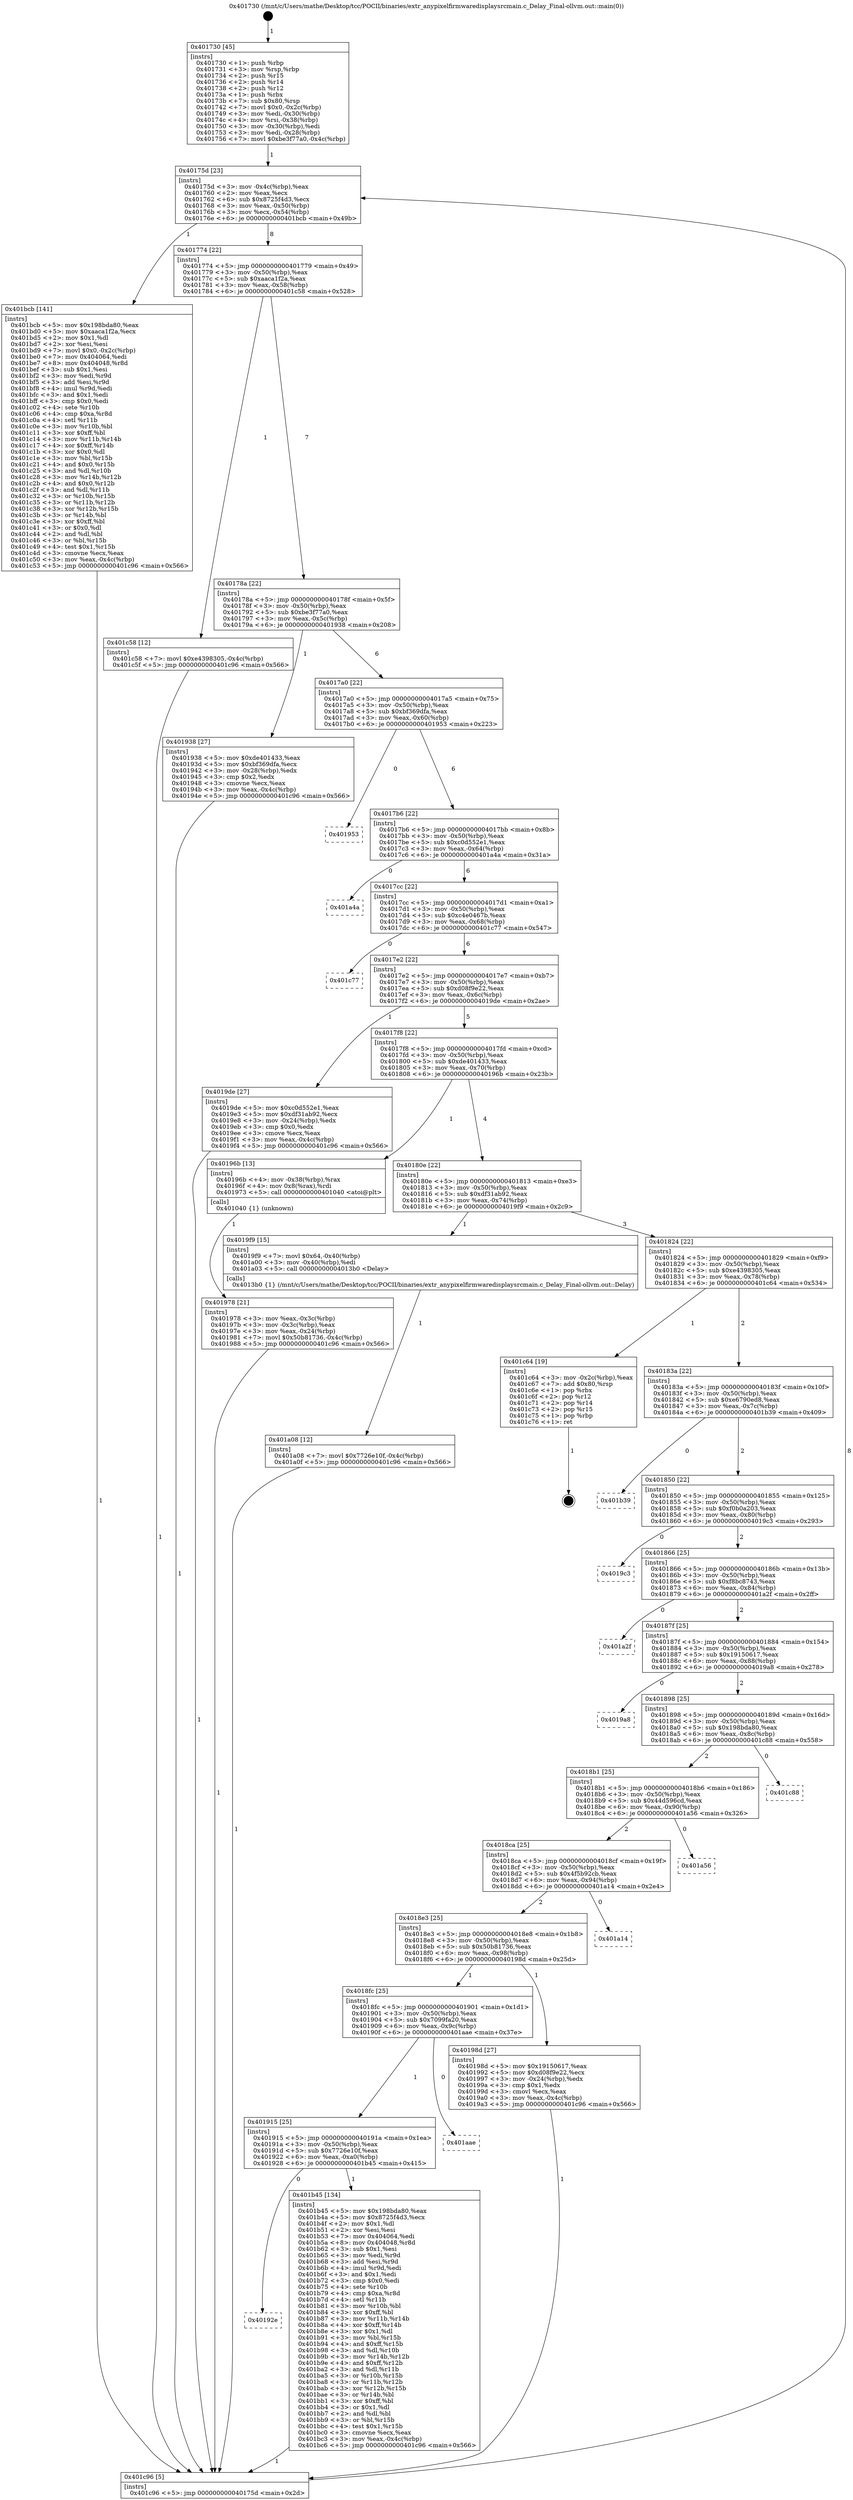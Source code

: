 digraph "0x401730" {
  label = "0x401730 (/mnt/c/Users/mathe/Desktop/tcc/POCII/binaries/extr_anypixelfirmwaredisplaysrcmain.c_Delay_Final-ollvm.out::main(0))"
  labelloc = "t"
  node[shape=record]

  Entry [label="",width=0.3,height=0.3,shape=circle,fillcolor=black,style=filled]
  "0x40175d" [label="{
     0x40175d [23]\l
     | [instrs]\l
     &nbsp;&nbsp;0x40175d \<+3\>: mov -0x4c(%rbp),%eax\l
     &nbsp;&nbsp;0x401760 \<+2\>: mov %eax,%ecx\l
     &nbsp;&nbsp;0x401762 \<+6\>: sub $0x8725f4d3,%ecx\l
     &nbsp;&nbsp;0x401768 \<+3\>: mov %eax,-0x50(%rbp)\l
     &nbsp;&nbsp;0x40176b \<+3\>: mov %ecx,-0x54(%rbp)\l
     &nbsp;&nbsp;0x40176e \<+6\>: je 0000000000401bcb \<main+0x49b\>\l
  }"]
  "0x401bcb" [label="{
     0x401bcb [141]\l
     | [instrs]\l
     &nbsp;&nbsp;0x401bcb \<+5\>: mov $0x198bda80,%eax\l
     &nbsp;&nbsp;0x401bd0 \<+5\>: mov $0xaaca1f2a,%ecx\l
     &nbsp;&nbsp;0x401bd5 \<+2\>: mov $0x1,%dl\l
     &nbsp;&nbsp;0x401bd7 \<+2\>: xor %esi,%esi\l
     &nbsp;&nbsp;0x401bd9 \<+7\>: movl $0x0,-0x2c(%rbp)\l
     &nbsp;&nbsp;0x401be0 \<+7\>: mov 0x404064,%edi\l
     &nbsp;&nbsp;0x401be7 \<+8\>: mov 0x404048,%r8d\l
     &nbsp;&nbsp;0x401bef \<+3\>: sub $0x1,%esi\l
     &nbsp;&nbsp;0x401bf2 \<+3\>: mov %edi,%r9d\l
     &nbsp;&nbsp;0x401bf5 \<+3\>: add %esi,%r9d\l
     &nbsp;&nbsp;0x401bf8 \<+4\>: imul %r9d,%edi\l
     &nbsp;&nbsp;0x401bfc \<+3\>: and $0x1,%edi\l
     &nbsp;&nbsp;0x401bff \<+3\>: cmp $0x0,%edi\l
     &nbsp;&nbsp;0x401c02 \<+4\>: sete %r10b\l
     &nbsp;&nbsp;0x401c06 \<+4\>: cmp $0xa,%r8d\l
     &nbsp;&nbsp;0x401c0a \<+4\>: setl %r11b\l
     &nbsp;&nbsp;0x401c0e \<+3\>: mov %r10b,%bl\l
     &nbsp;&nbsp;0x401c11 \<+3\>: xor $0xff,%bl\l
     &nbsp;&nbsp;0x401c14 \<+3\>: mov %r11b,%r14b\l
     &nbsp;&nbsp;0x401c17 \<+4\>: xor $0xff,%r14b\l
     &nbsp;&nbsp;0x401c1b \<+3\>: xor $0x0,%dl\l
     &nbsp;&nbsp;0x401c1e \<+3\>: mov %bl,%r15b\l
     &nbsp;&nbsp;0x401c21 \<+4\>: and $0x0,%r15b\l
     &nbsp;&nbsp;0x401c25 \<+3\>: and %dl,%r10b\l
     &nbsp;&nbsp;0x401c28 \<+3\>: mov %r14b,%r12b\l
     &nbsp;&nbsp;0x401c2b \<+4\>: and $0x0,%r12b\l
     &nbsp;&nbsp;0x401c2f \<+3\>: and %dl,%r11b\l
     &nbsp;&nbsp;0x401c32 \<+3\>: or %r10b,%r15b\l
     &nbsp;&nbsp;0x401c35 \<+3\>: or %r11b,%r12b\l
     &nbsp;&nbsp;0x401c38 \<+3\>: xor %r12b,%r15b\l
     &nbsp;&nbsp;0x401c3b \<+3\>: or %r14b,%bl\l
     &nbsp;&nbsp;0x401c3e \<+3\>: xor $0xff,%bl\l
     &nbsp;&nbsp;0x401c41 \<+3\>: or $0x0,%dl\l
     &nbsp;&nbsp;0x401c44 \<+2\>: and %dl,%bl\l
     &nbsp;&nbsp;0x401c46 \<+3\>: or %bl,%r15b\l
     &nbsp;&nbsp;0x401c49 \<+4\>: test $0x1,%r15b\l
     &nbsp;&nbsp;0x401c4d \<+3\>: cmovne %ecx,%eax\l
     &nbsp;&nbsp;0x401c50 \<+3\>: mov %eax,-0x4c(%rbp)\l
     &nbsp;&nbsp;0x401c53 \<+5\>: jmp 0000000000401c96 \<main+0x566\>\l
  }"]
  "0x401774" [label="{
     0x401774 [22]\l
     | [instrs]\l
     &nbsp;&nbsp;0x401774 \<+5\>: jmp 0000000000401779 \<main+0x49\>\l
     &nbsp;&nbsp;0x401779 \<+3\>: mov -0x50(%rbp),%eax\l
     &nbsp;&nbsp;0x40177c \<+5\>: sub $0xaaca1f2a,%eax\l
     &nbsp;&nbsp;0x401781 \<+3\>: mov %eax,-0x58(%rbp)\l
     &nbsp;&nbsp;0x401784 \<+6\>: je 0000000000401c58 \<main+0x528\>\l
  }"]
  Exit [label="",width=0.3,height=0.3,shape=circle,fillcolor=black,style=filled,peripheries=2]
  "0x401c58" [label="{
     0x401c58 [12]\l
     | [instrs]\l
     &nbsp;&nbsp;0x401c58 \<+7\>: movl $0xe4398305,-0x4c(%rbp)\l
     &nbsp;&nbsp;0x401c5f \<+5\>: jmp 0000000000401c96 \<main+0x566\>\l
  }"]
  "0x40178a" [label="{
     0x40178a [22]\l
     | [instrs]\l
     &nbsp;&nbsp;0x40178a \<+5\>: jmp 000000000040178f \<main+0x5f\>\l
     &nbsp;&nbsp;0x40178f \<+3\>: mov -0x50(%rbp),%eax\l
     &nbsp;&nbsp;0x401792 \<+5\>: sub $0xbe3f77a0,%eax\l
     &nbsp;&nbsp;0x401797 \<+3\>: mov %eax,-0x5c(%rbp)\l
     &nbsp;&nbsp;0x40179a \<+6\>: je 0000000000401938 \<main+0x208\>\l
  }"]
  "0x40192e" [label="{
     0x40192e\l
  }", style=dashed]
  "0x401938" [label="{
     0x401938 [27]\l
     | [instrs]\l
     &nbsp;&nbsp;0x401938 \<+5\>: mov $0xde401433,%eax\l
     &nbsp;&nbsp;0x40193d \<+5\>: mov $0xbf369dfa,%ecx\l
     &nbsp;&nbsp;0x401942 \<+3\>: mov -0x28(%rbp),%edx\l
     &nbsp;&nbsp;0x401945 \<+3\>: cmp $0x2,%edx\l
     &nbsp;&nbsp;0x401948 \<+3\>: cmovne %ecx,%eax\l
     &nbsp;&nbsp;0x40194b \<+3\>: mov %eax,-0x4c(%rbp)\l
     &nbsp;&nbsp;0x40194e \<+5\>: jmp 0000000000401c96 \<main+0x566\>\l
  }"]
  "0x4017a0" [label="{
     0x4017a0 [22]\l
     | [instrs]\l
     &nbsp;&nbsp;0x4017a0 \<+5\>: jmp 00000000004017a5 \<main+0x75\>\l
     &nbsp;&nbsp;0x4017a5 \<+3\>: mov -0x50(%rbp),%eax\l
     &nbsp;&nbsp;0x4017a8 \<+5\>: sub $0xbf369dfa,%eax\l
     &nbsp;&nbsp;0x4017ad \<+3\>: mov %eax,-0x60(%rbp)\l
     &nbsp;&nbsp;0x4017b0 \<+6\>: je 0000000000401953 \<main+0x223\>\l
  }"]
  "0x401c96" [label="{
     0x401c96 [5]\l
     | [instrs]\l
     &nbsp;&nbsp;0x401c96 \<+5\>: jmp 000000000040175d \<main+0x2d\>\l
  }"]
  "0x401730" [label="{
     0x401730 [45]\l
     | [instrs]\l
     &nbsp;&nbsp;0x401730 \<+1\>: push %rbp\l
     &nbsp;&nbsp;0x401731 \<+3\>: mov %rsp,%rbp\l
     &nbsp;&nbsp;0x401734 \<+2\>: push %r15\l
     &nbsp;&nbsp;0x401736 \<+2\>: push %r14\l
     &nbsp;&nbsp;0x401738 \<+2\>: push %r12\l
     &nbsp;&nbsp;0x40173a \<+1\>: push %rbx\l
     &nbsp;&nbsp;0x40173b \<+7\>: sub $0x80,%rsp\l
     &nbsp;&nbsp;0x401742 \<+7\>: movl $0x0,-0x2c(%rbp)\l
     &nbsp;&nbsp;0x401749 \<+3\>: mov %edi,-0x30(%rbp)\l
     &nbsp;&nbsp;0x40174c \<+4\>: mov %rsi,-0x38(%rbp)\l
     &nbsp;&nbsp;0x401750 \<+3\>: mov -0x30(%rbp),%edi\l
     &nbsp;&nbsp;0x401753 \<+3\>: mov %edi,-0x28(%rbp)\l
     &nbsp;&nbsp;0x401756 \<+7\>: movl $0xbe3f77a0,-0x4c(%rbp)\l
  }"]
  "0x401b45" [label="{
     0x401b45 [134]\l
     | [instrs]\l
     &nbsp;&nbsp;0x401b45 \<+5\>: mov $0x198bda80,%eax\l
     &nbsp;&nbsp;0x401b4a \<+5\>: mov $0x8725f4d3,%ecx\l
     &nbsp;&nbsp;0x401b4f \<+2\>: mov $0x1,%dl\l
     &nbsp;&nbsp;0x401b51 \<+2\>: xor %esi,%esi\l
     &nbsp;&nbsp;0x401b53 \<+7\>: mov 0x404064,%edi\l
     &nbsp;&nbsp;0x401b5a \<+8\>: mov 0x404048,%r8d\l
     &nbsp;&nbsp;0x401b62 \<+3\>: sub $0x1,%esi\l
     &nbsp;&nbsp;0x401b65 \<+3\>: mov %edi,%r9d\l
     &nbsp;&nbsp;0x401b68 \<+3\>: add %esi,%r9d\l
     &nbsp;&nbsp;0x401b6b \<+4\>: imul %r9d,%edi\l
     &nbsp;&nbsp;0x401b6f \<+3\>: and $0x1,%edi\l
     &nbsp;&nbsp;0x401b72 \<+3\>: cmp $0x0,%edi\l
     &nbsp;&nbsp;0x401b75 \<+4\>: sete %r10b\l
     &nbsp;&nbsp;0x401b79 \<+4\>: cmp $0xa,%r8d\l
     &nbsp;&nbsp;0x401b7d \<+4\>: setl %r11b\l
     &nbsp;&nbsp;0x401b81 \<+3\>: mov %r10b,%bl\l
     &nbsp;&nbsp;0x401b84 \<+3\>: xor $0xff,%bl\l
     &nbsp;&nbsp;0x401b87 \<+3\>: mov %r11b,%r14b\l
     &nbsp;&nbsp;0x401b8a \<+4\>: xor $0xff,%r14b\l
     &nbsp;&nbsp;0x401b8e \<+3\>: xor $0x1,%dl\l
     &nbsp;&nbsp;0x401b91 \<+3\>: mov %bl,%r15b\l
     &nbsp;&nbsp;0x401b94 \<+4\>: and $0xff,%r15b\l
     &nbsp;&nbsp;0x401b98 \<+3\>: and %dl,%r10b\l
     &nbsp;&nbsp;0x401b9b \<+3\>: mov %r14b,%r12b\l
     &nbsp;&nbsp;0x401b9e \<+4\>: and $0xff,%r12b\l
     &nbsp;&nbsp;0x401ba2 \<+3\>: and %dl,%r11b\l
     &nbsp;&nbsp;0x401ba5 \<+3\>: or %r10b,%r15b\l
     &nbsp;&nbsp;0x401ba8 \<+3\>: or %r11b,%r12b\l
     &nbsp;&nbsp;0x401bab \<+3\>: xor %r12b,%r15b\l
     &nbsp;&nbsp;0x401bae \<+3\>: or %r14b,%bl\l
     &nbsp;&nbsp;0x401bb1 \<+3\>: xor $0xff,%bl\l
     &nbsp;&nbsp;0x401bb4 \<+3\>: or $0x1,%dl\l
     &nbsp;&nbsp;0x401bb7 \<+2\>: and %dl,%bl\l
     &nbsp;&nbsp;0x401bb9 \<+3\>: or %bl,%r15b\l
     &nbsp;&nbsp;0x401bbc \<+4\>: test $0x1,%r15b\l
     &nbsp;&nbsp;0x401bc0 \<+3\>: cmovne %ecx,%eax\l
     &nbsp;&nbsp;0x401bc3 \<+3\>: mov %eax,-0x4c(%rbp)\l
     &nbsp;&nbsp;0x401bc6 \<+5\>: jmp 0000000000401c96 \<main+0x566\>\l
  }"]
  "0x401953" [label="{
     0x401953\l
  }", style=dashed]
  "0x4017b6" [label="{
     0x4017b6 [22]\l
     | [instrs]\l
     &nbsp;&nbsp;0x4017b6 \<+5\>: jmp 00000000004017bb \<main+0x8b\>\l
     &nbsp;&nbsp;0x4017bb \<+3\>: mov -0x50(%rbp),%eax\l
     &nbsp;&nbsp;0x4017be \<+5\>: sub $0xc0d552e1,%eax\l
     &nbsp;&nbsp;0x4017c3 \<+3\>: mov %eax,-0x64(%rbp)\l
     &nbsp;&nbsp;0x4017c6 \<+6\>: je 0000000000401a4a \<main+0x31a\>\l
  }"]
  "0x401915" [label="{
     0x401915 [25]\l
     | [instrs]\l
     &nbsp;&nbsp;0x401915 \<+5\>: jmp 000000000040191a \<main+0x1ea\>\l
     &nbsp;&nbsp;0x40191a \<+3\>: mov -0x50(%rbp),%eax\l
     &nbsp;&nbsp;0x40191d \<+5\>: sub $0x7726e10f,%eax\l
     &nbsp;&nbsp;0x401922 \<+6\>: mov %eax,-0xa0(%rbp)\l
     &nbsp;&nbsp;0x401928 \<+6\>: je 0000000000401b45 \<main+0x415\>\l
  }"]
  "0x401a4a" [label="{
     0x401a4a\l
  }", style=dashed]
  "0x4017cc" [label="{
     0x4017cc [22]\l
     | [instrs]\l
     &nbsp;&nbsp;0x4017cc \<+5\>: jmp 00000000004017d1 \<main+0xa1\>\l
     &nbsp;&nbsp;0x4017d1 \<+3\>: mov -0x50(%rbp),%eax\l
     &nbsp;&nbsp;0x4017d4 \<+5\>: sub $0xc4e0467b,%eax\l
     &nbsp;&nbsp;0x4017d9 \<+3\>: mov %eax,-0x68(%rbp)\l
     &nbsp;&nbsp;0x4017dc \<+6\>: je 0000000000401c77 \<main+0x547\>\l
  }"]
  "0x401aae" [label="{
     0x401aae\l
  }", style=dashed]
  "0x401c77" [label="{
     0x401c77\l
  }", style=dashed]
  "0x4017e2" [label="{
     0x4017e2 [22]\l
     | [instrs]\l
     &nbsp;&nbsp;0x4017e2 \<+5\>: jmp 00000000004017e7 \<main+0xb7\>\l
     &nbsp;&nbsp;0x4017e7 \<+3\>: mov -0x50(%rbp),%eax\l
     &nbsp;&nbsp;0x4017ea \<+5\>: sub $0xd08f9e22,%eax\l
     &nbsp;&nbsp;0x4017ef \<+3\>: mov %eax,-0x6c(%rbp)\l
     &nbsp;&nbsp;0x4017f2 \<+6\>: je 00000000004019de \<main+0x2ae\>\l
  }"]
  "0x401a08" [label="{
     0x401a08 [12]\l
     | [instrs]\l
     &nbsp;&nbsp;0x401a08 \<+7\>: movl $0x7726e10f,-0x4c(%rbp)\l
     &nbsp;&nbsp;0x401a0f \<+5\>: jmp 0000000000401c96 \<main+0x566\>\l
  }"]
  "0x4019de" [label="{
     0x4019de [27]\l
     | [instrs]\l
     &nbsp;&nbsp;0x4019de \<+5\>: mov $0xc0d552e1,%eax\l
     &nbsp;&nbsp;0x4019e3 \<+5\>: mov $0xdf31ab92,%ecx\l
     &nbsp;&nbsp;0x4019e8 \<+3\>: mov -0x24(%rbp),%edx\l
     &nbsp;&nbsp;0x4019eb \<+3\>: cmp $0x0,%edx\l
     &nbsp;&nbsp;0x4019ee \<+3\>: cmove %ecx,%eax\l
     &nbsp;&nbsp;0x4019f1 \<+3\>: mov %eax,-0x4c(%rbp)\l
     &nbsp;&nbsp;0x4019f4 \<+5\>: jmp 0000000000401c96 \<main+0x566\>\l
  }"]
  "0x4017f8" [label="{
     0x4017f8 [22]\l
     | [instrs]\l
     &nbsp;&nbsp;0x4017f8 \<+5\>: jmp 00000000004017fd \<main+0xcd\>\l
     &nbsp;&nbsp;0x4017fd \<+3\>: mov -0x50(%rbp),%eax\l
     &nbsp;&nbsp;0x401800 \<+5\>: sub $0xde401433,%eax\l
     &nbsp;&nbsp;0x401805 \<+3\>: mov %eax,-0x70(%rbp)\l
     &nbsp;&nbsp;0x401808 \<+6\>: je 000000000040196b \<main+0x23b\>\l
  }"]
  "0x4018fc" [label="{
     0x4018fc [25]\l
     | [instrs]\l
     &nbsp;&nbsp;0x4018fc \<+5\>: jmp 0000000000401901 \<main+0x1d1\>\l
     &nbsp;&nbsp;0x401901 \<+3\>: mov -0x50(%rbp),%eax\l
     &nbsp;&nbsp;0x401904 \<+5\>: sub $0x7099fa20,%eax\l
     &nbsp;&nbsp;0x401909 \<+6\>: mov %eax,-0x9c(%rbp)\l
     &nbsp;&nbsp;0x40190f \<+6\>: je 0000000000401aae \<main+0x37e\>\l
  }"]
  "0x40196b" [label="{
     0x40196b [13]\l
     | [instrs]\l
     &nbsp;&nbsp;0x40196b \<+4\>: mov -0x38(%rbp),%rax\l
     &nbsp;&nbsp;0x40196f \<+4\>: mov 0x8(%rax),%rdi\l
     &nbsp;&nbsp;0x401973 \<+5\>: call 0000000000401040 \<atoi@plt\>\l
     | [calls]\l
     &nbsp;&nbsp;0x401040 \{1\} (unknown)\l
  }"]
  "0x40180e" [label="{
     0x40180e [22]\l
     | [instrs]\l
     &nbsp;&nbsp;0x40180e \<+5\>: jmp 0000000000401813 \<main+0xe3\>\l
     &nbsp;&nbsp;0x401813 \<+3\>: mov -0x50(%rbp),%eax\l
     &nbsp;&nbsp;0x401816 \<+5\>: sub $0xdf31ab92,%eax\l
     &nbsp;&nbsp;0x40181b \<+3\>: mov %eax,-0x74(%rbp)\l
     &nbsp;&nbsp;0x40181e \<+6\>: je 00000000004019f9 \<main+0x2c9\>\l
  }"]
  "0x401978" [label="{
     0x401978 [21]\l
     | [instrs]\l
     &nbsp;&nbsp;0x401978 \<+3\>: mov %eax,-0x3c(%rbp)\l
     &nbsp;&nbsp;0x40197b \<+3\>: mov -0x3c(%rbp),%eax\l
     &nbsp;&nbsp;0x40197e \<+3\>: mov %eax,-0x24(%rbp)\l
     &nbsp;&nbsp;0x401981 \<+7\>: movl $0x50b81736,-0x4c(%rbp)\l
     &nbsp;&nbsp;0x401988 \<+5\>: jmp 0000000000401c96 \<main+0x566\>\l
  }"]
  "0x40198d" [label="{
     0x40198d [27]\l
     | [instrs]\l
     &nbsp;&nbsp;0x40198d \<+5\>: mov $0x19150617,%eax\l
     &nbsp;&nbsp;0x401992 \<+5\>: mov $0xd08f9e22,%ecx\l
     &nbsp;&nbsp;0x401997 \<+3\>: mov -0x24(%rbp),%edx\l
     &nbsp;&nbsp;0x40199a \<+3\>: cmp $0x1,%edx\l
     &nbsp;&nbsp;0x40199d \<+3\>: cmovl %ecx,%eax\l
     &nbsp;&nbsp;0x4019a0 \<+3\>: mov %eax,-0x4c(%rbp)\l
     &nbsp;&nbsp;0x4019a3 \<+5\>: jmp 0000000000401c96 \<main+0x566\>\l
  }"]
  "0x4019f9" [label="{
     0x4019f9 [15]\l
     | [instrs]\l
     &nbsp;&nbsp;0x4019f9 \<+7\>: movl $0x64,-0x40(%rbp)\l
     &nbsp;&nbsp;0x401a00 \<+3\>: mov -0x40(%rbp),%edi\l
     &nbsp;&nbsp;0x401a03 \<+5\>: call 00000000004013b0 \<Delay\>\l
     | [calls]\l
     &nbsp;&nbsp;0x4013b0 \{1\} (/mnt/c/Users/mathe/Desktop/tcc/POCII/binaries/extr_anypixelfirmwaredisplaysrcmain.c_Delay_Final-ollvm.out::Delay)\l
  }"]
  "0x401824" [label="{
     0x401824 [22]\l
     | [instrs]\l
     &nbsp;&nbsp;0x401824 \<+5\>: jmp 0000000000401829 \<main+0xf9\>\l
     &nbsp;&nbsp;0x401829 \<+3\>: mov -0x50(%rbp),%eax\l
     &nbsp;&nbsp;0x40182c \<+5\>: sub $0xe4398305,%eax\l
     &nbsp;&nbsp;0x401831 \<+3\>: mov %eax,-0x78(%rbp)\l
     &nbsp;&nbsp;0x401834 \<+6\>: je 0000000000401c64 \<main+0x534\>\l
  }"]
  "0x4018e3" [label="{
     0x4018e3 [25]\l
     | [instrs]\l
     &nbsp;&nbsp;0x4018e3 \<+5\>: jmp 00000000004018e8 \<main+0x1b8\>\l
     &nbsp;&nbsp;0x4018e8 \<+3\>: mov -0x50(%rbp),%eax\l
     &nbsp;&nbsp;0x4018eb \<+5\>: sub $0x50b81736,%eax\l
     &nbsp;&nbsp;0x4018f0 \<+6\>: mov %eax,-0x98(%rbp)\l
     &nbsp;&nbsp;0x4018f6 \<+6\>: je 000000000040198d \<main+0x25d\>\l
  }"]
  "0x401c64" [label="{
     0x401c64 [19]\l
     | [instrs]\l
     &nbsp;&nbsp;0x401c64 \<+3\>: mov -0x2c(%rbp),%eax\l
     &nbsp;&nbsp;0x401c67 \<+7\>: add $0x80,%rsp\l
     &nbsp;&nbsp;0x401c6e \<+1\>: pop %rbx\l
     &nbsp;&nbsp;0x401c6f \<+2\>: pop %r12\l
     &nbsp;&nbsp;0x401c71 \<+2\>: pop %r14\l
     &nbsp;&nbsp;0x401c73 \<+2\>: pop %r15\l
     &nbsp;&nbsp;0x401c75 \<+1\>: pop %rbp\l
     &nbsp;&nbsp;0x401c76 \<+1\>: ret\l
  }"]
  "0x40183a" [label="{
     0x40183a [22]\l
     | [instrs]\l
     &nbsp;&nbsp;0x40183a \<+5\>: jmp 000000000040183f \<main+0x10f\>\l
     &nbsp;&nbsp;0x40183f \<+3\>: mov -0x50(%rbp),%eax\l
     &nbsp;&nbsp;0x401842 \<+5\>: sub $0xe6790ed8,%eax\l
     &nbsp;&nbsp;0x401847 \<+3\>: mov %eax,-0x7c(%rbp)\l
     &nbsp;&nbsp;0x40184a \<+6\>: je 0000000000401b39 \<main+0x409\>\l
  }"]
  "0x401a14" [label="{
     0x401a14\l
  }", style=dashed]
  "0x401b39" [label="{
     0x401b39\l
  }", style=dashed]
  "0x401850" [label="{
     0x401850 [22]\l
     | [instrs]\l
     &nbsp;&nbsp;0x401850 \<+5\>: jmp 0000000000401855 \<main+0x125\>\l
     &nbsp;&nbsp;0x401855 \<+3\>: mov -0x50(%rbp),%eax\l
     &nbsp;&nbsp;0x401858 \<+5\>: sub $0xf0b0a203,%eax\l
     &nbsp;&nbsp;0x40185d \<+3\>: mov %eax,-0x80(%rbp)\l
     &nbsp;&nbsp;0x401860 \<+6\>: je 00000000004019c3 \<main+0x293\>\l
  }"]
  "0x4018ca" [label="{
     0x4018ca [25]\l
     | [instrs]\l
     &nbsp;&nbsp;0x4018ca \<+5\>: jmp 00000000004018cf \<main+0x19f\>\l
     &nbsp;&nbsp;0x4018cf \<+3\>: mov -0x50(%rbp),%eax\l
     &nbsp;&nbsp;0x4018d2 \<+5\>: sub $0x4f5b92cb,%eax\l
     &nbsp;&nbsp;0x4018d7 \<+6\>: mov %eax,-0x94(%rbp)\l
     &nbsp;&nbsp;0x4018dd \<+6\>: je 0000000000401a14 \<main+0x2e4\>\l
  }"]
  "0x4019c3" [label="{
     0x4019c3\l
  }", style=dashed]
  "0x401866" [label="{
     0x401866 [25]\l
     | [instrs]\l
     &nbsp;&nbsp;0x401866 \<+5\>: jmp 000000000040186b \<main+0x13b\>\l
     &nbsp;&nbsp;0x40186b \<+3\>: mov -0x50(%rbp),%eax\l
     &nbsp;&nbsp;0x40186e \<+5\>: sub $0xf8bc8743,%eax\l
     &nbsp;&nbsp;0x401873 \<+6\>: mov %eax,-0x84(%rbp)\l
     &nbsp;&nbsp;0x401879 \<+6\>: je 0000000000401a2f \<main+0x2ff\>\l
  }"]
  "0x401a56" [label="{
     0x401a56\l
  }", style=dashed]
  "0x401a2f" [label="{
     0x401a2f\l
  }", style=dashed]
  "0x40187f" [label="{
     0x40187f [25]\l
     | [instrs]\l
     &nbsp;&nbsp;0x40187f \<+5\>: jmp 0000000000401884 \<main+0x154\>\l
     &nbsp;&nbsp;0x401884 \<+3\>: mov -0x50(%rbp),%eax\l
     &nbsp;&nbsp;0x401887 \<+5\>: sub $0x19150617,%eax\l
     &nbsp;&nbsp;0x40188c \<+6\>: mov %eax,-0x88(%rbp)\l
     &nbsp;&nbsp;0x401892 \<+6\>: je 00000000004019a8 \<main+0x278\>\l
  }"]
  "0x4018b1" [label="{
     0x4018b1 [25]\l
     | [instrs]\l
     &nbsp;&nbsp;0x4018b1 \<+5\>: jmp 00000000004018b6 \<main+0x186\>\l
     &nbsp;&nbsp;0x4018b6 \<+3\>: mov -0x50(%rbp),%eax\l
     &nbsp;&nbsp;0x4018b9 \<+5\>: sub $0x44d596cd,%eax\l
     &nbsp;&nbsp;0x4018be \<+6\>: mov %eax,-0x90(%rbp)\l
     &nbsp;&nbsp;0x4018c4 \<+6\>: je 0000000000401a56 \<main+0x326\>\l
  }"]
  "0x4019a8" [label="{
     0x4019a8\l
  }", style=dashed]
  "0x401898" [label="{
     0x401898 [25]\l
     | [instrs]\l
     &nbsp;&nbsp;0x401898 \<+5\>: jmp 000000000040189d \<main+0x16d\>\l
     &nbsp;&nbsp;0x40189d \<+3\>: mov -0x50(%rbp),%eax\l
     &nbsp;&nbsp;0x4018a0 \<+5\>: sub $0x198bda80,%eax\l
     &nbsp;&nbsp;0x4018a5 \<+6\>: mov %eax,-0x8c(%rbp)\l
     &nbsp;&nbsp;0x4018ab \<+6\>: je 0000000000401c88 \<main+0x558\>\l
  }"]
  "0x401c88" [label="{
     0x401c88\l
  }", style=dashed]
  Entry -> "0x401730" [label=" 1"]
  "0x40175d" -> "0x401bcb" [label=" 1"]
  "0x40175d" -> "0x401774" [label=" 8"]
  "0x401c64" -> Exit [label=" 1"]
  "0x401774" -> "0x401c58" [label=" 1"]
  "0x401774" -> "0x40178a" [label=" 7"]
  "0x401c58" -> "0x401c96" [label=" 1"]
  "0x40178a" -> "0x401938" [label=" 1"]
  "0x40178a" -> "0x4017a0" [label=" 6"]
  "0x401938" -> "0x401c96" [label=" 1"]
  "0x401730" -> "0x40175d" [label=" 1"]
  "0x401c96" -> "0x40175d" [label=" 8"]
  "0x401bcb" -> "0x401c96" [label=" 1"]
  "0x4017a0" -> "0x401953" [label=" 0"]
  "0x4017a0" -> "0x4017b6" [label=" 6"]
  "0x401b45" -> "0x401c96" [label=" 1"]
  "0x4017b6" -> "0x401a4a" [label=" 0"]
  "0x4017b6" -> "0x4017cc" [label=" 6"]
  "0x401915" -> "0x401b45" [label=" 1"]
  "0x4017cc" -> "0x401c77" [label=" 0"]
  "0x4017cc" -> "0x4017e2" [label=" 6"]
  "0x401915" -> "0x40192e" [label=" 0"]
  "0x4017e2" -> "0x4019de" [label=" 1"]
  "0x4017e2" -> "0x4017f8" [label=" 5"]
  "0x4018fc" -> "0x401aae" [label=" 0"]
  "0x4017f8" -> "0x40196b" [label=" 1"]
  "0x4017f8" -> "0x40180e" [label=" 4"]
  "0x40196b" -> "0x401978" [label=" 1"]
  "0x401978" -> "0x401c96" [label=" 1"]
  "0x4018fc" -> "0x401915" [label=" 1"]
  "0x40180e" -> "0x4019f9" [label=" 1"]
  "0x40180e" -> "0x401824" [label=" 3"]
  "0x401a08" -> "0x401c96" [label=" 1"]
  "0x401824" -> "0x401c64" [label=" 1"]
  "0x401824" -> "0x40183a" [label=" 2"]
  "0x4019de" -> "0x401c96" [label=" 1"]
  "0x40183a" -> "0x401b39" [label=" 0"]
  "0x40183a" -> "0x401850" [label=" 2"]
  "0x40198d" -> "0x401c96" [label=" 1"]
  "0x401850" -> "0x4019c3" [label=" 0"]
  "0x401850" -> "0x401866" [label=" 2"]
  "0x4018e3" -> "0x40198d" [label=" 1"]
  "0x401866" -> "0x401a2f" [label=" 0"]
  "0x401866" -> "0x40187f" [label=" 2"]
  "0x4019f9" -> "0x401a08" [label=" 1"]
  "0x40187f" -> "0x4019a8" [label=" 0"]
  "0x40187f" -> "0x401898" [label=" 2"]
  "0x4018ca" -> "0x401a14" [label=" 0"]
  "0x401898" -> "0x401c88" [label=" 0"]
  "0x401898" -> "0x4018b1" [label=" 2"]
  "0x4018ca" -> "0x4018e3" [label=" 2"]
  "0x4018b1" -> "0x401a56" [label=" 0"]
  "0x4018b1" -> "0x4018ca" [label=" 2"]
  "0x4018e3" -> "0x4018fc" [label=" 1"]
}
